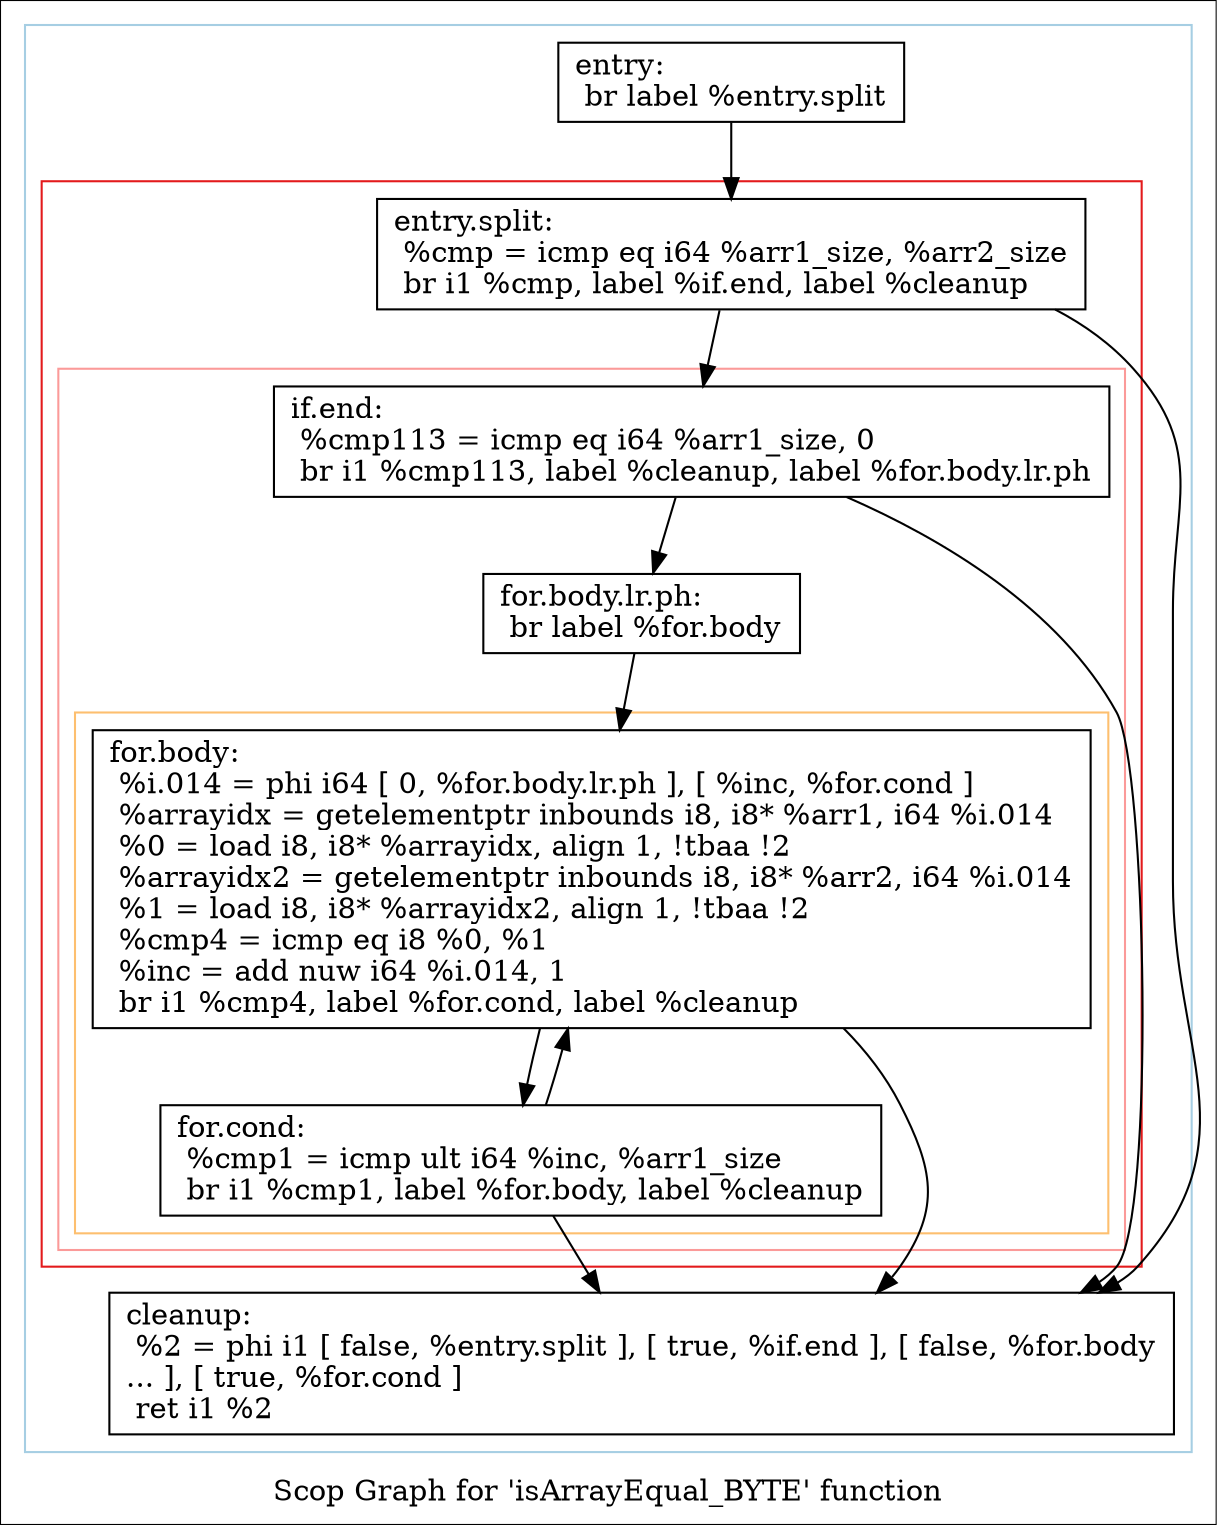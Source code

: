 digraph "Scop Graph for 'isArrayEqual_BYTE' function" {
	label="Scop Graph for 'isArrayEqual_BYTE' function";

	Node0xd031e70 [shape=record,label="{entry:\l  br label %entry.split\l}"];
	Node0xd031e70 -> Node0xd045710;
	Node0xd045710 [shape=record,label="{entry.split:                                      \l  %cmp = icmp eq i64 %arr1_size, %arr2_size\l  br i1 %cmp, label %if.end, label %cleanup\l}"];
	Node0xd045710 -> Node0xd177190;
	Node0xd045710 -> Node0xd1771b0;
	Node0xd177190 [shape=record,label="{if.end:                                           \l  %cmp113 = icmp eq i64 %arr1_size, 0\l  br i1 %cmp113, label %cleanup, label %for.body.lr.ph\l}"];
	Node0xd177190 -> Node0xd1771b0;
	Node0xd177190 -> Node0xd03cb00;
	Node0xd1771b0 [shape=record,label="{cleanup:                                          \l  %2 = phi i1 [ false, %entry.split ], [ true, %if.end ], [ false, %for.body\l... ], [ true, %for.cond ]\l  ret i1 %2\l}"];
	Node0xd03cb00 [shape=record,label="{for.body.lr.ph:                                   \l  br label %for.body\l}"];
	Node0xd03cb00 -> Node0xd045790;
	Node0xd045790 [shape=record,label="{for.body:                                         \l  %i.014 = phi i64 [ 0, %for.body.lr.ph ], [ %inc, %for.cond ]\l  %arrayidx = getelementptr inbounds i8, i8* %arr1, i64 %i.014\l  %0 = load i8, i8* %arrayidx, align 1, !tbaa !2\l  %arrayidx2 = getelementptr inbounds i8, i8* %arr2, i64 %i.014\l  %1 = load i8, i8* %arrayidx2, align 1, !tbaa !2\l  %cmp4 = icmp eq i8 %0, %1\l  %inc = add nuw i64 %i.014, 1\l  br i1 %cmp4, label %for.cond, label %cleanup\l}"];
	Node0xd045790 -> Node0xd0457f0;
	Node0xd045790 -> Node0xd1771b0;
	Node0xd0457f0 [shape=record,label="{for.cond:                                         \l  %cmp1 = icmp ult i64 %inc, %arr1_size\l  br i1 %cmp1, label %for.body, label %cleanup\l}"];
	Node0xd0457f0 -> Node0xd045790[constraint=false];
	Node0xd0457f0 -> Node0xd1771b0;
	colorscheme = "paired12"
        subgraph cluster_0xd02c6f0 {
          label = "";
          style = solid;
          color = 1
          subgraph cluster_0xd157cd0 {
            label = "";
            style = solid;
            color = 6
            subgraph cluster_0xd02c770 {
              label = "";
              style = solid;
              color = 5
              subgraph cluster_0xd157c50 {
                label = "";
                style = solid;
                color = 7
                Node0xd045790;
                Node0xd0457f0;
              }
              Node0xd177190;
              Node0xd03cb00;
            }
            Node0xd045710;
          }
          Node0xd031e70;
          Node0xd1771b0;
        }
}
